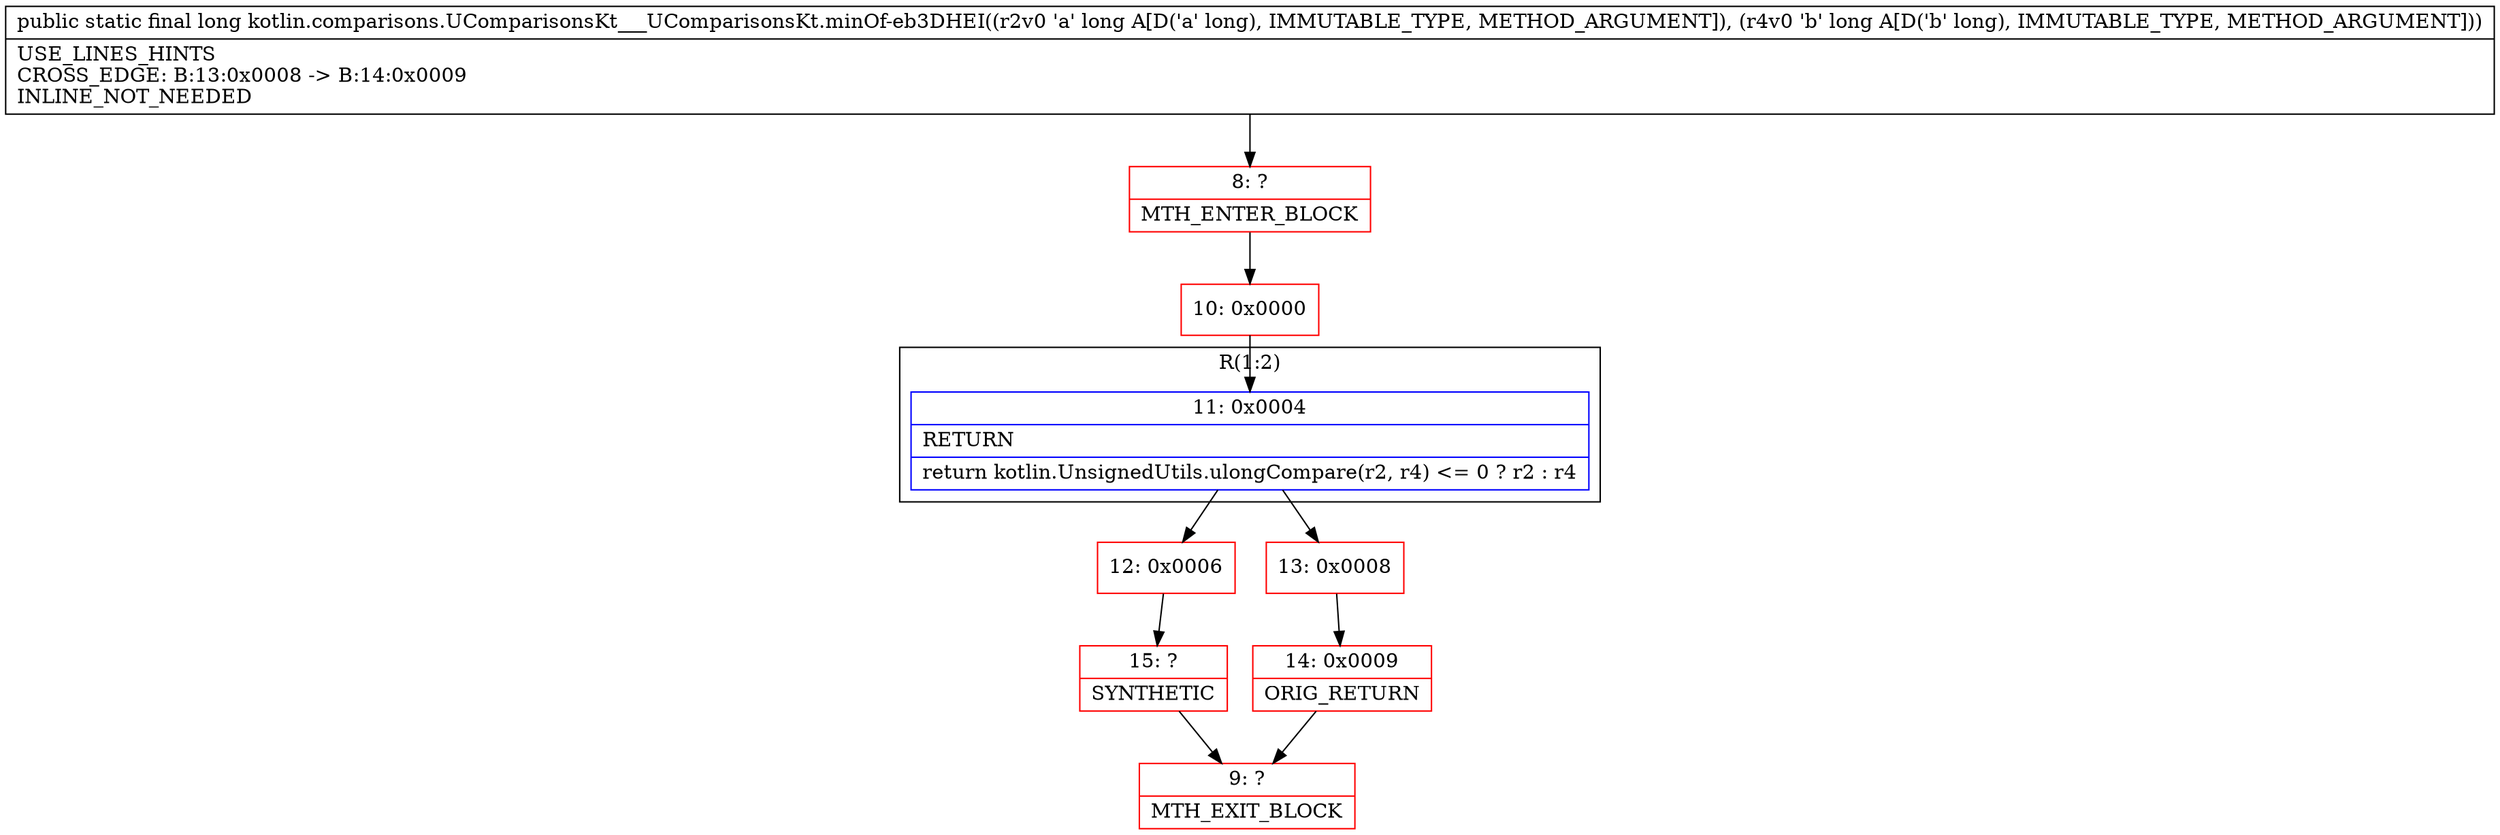 digraph "CFG forkotlin.comparisons.UComparisonsKt___UComparisonsKt.minOf\-eb3DHEI(JJ)J" {
subgraph cluster_Region_48027234 {
label = "R(1:2)";
node [shape=record,color=blue];
Node_11 [shape=record,label="{11\:\ 0x0004|RETURN\l|return kotlin.UnsignedUtils.ulongCompare(r2, r4) \<= 0 ? r2 : r4\l}"];
}
Node_8 [shape=record,color=red,label="{8\:\ ?|MTH_ENTER_BLOCK\l}"];
Node_10 [shape=record,color=red,label="{10\:\ 0x0000}"];
Node_12 [shape=record,color=red,label="{12\:\ 0x0006}"];
Node_15 [shape=record,color=red,label="{15\:\ ?|SYNTHETIC\l}"];
Node_9 [shape=record,color=red,label="{9\:\ ?|MTH_EXIT_BLOCK\l}"];
Node_13 [shape=record,color=red,label="{13\:\ 0x0008}"];
Node_14 [shape=record,color=red,label="{14\:\ 0x0009|ORIG_RETURN\l}"];
MethodNode[shape=record,label="{public static final long kotlin.comparisons.UComparisonsKt___UComparisonsKt.minOf\-eb3DHEI((r2v0 'a' long A[D('a' long), IMMUTABLE_TYPE, METHOD_ARGUMENT]), (r4v0 'b' long A[D('b' long), IMMUTABLE_TYPE, METHOD_ARGUMENT]))  | USE_LINES_HINTS\lCROSS_EDGE: B:13:0x0008 \-\> B:14:0x0009\lINLINE_NOT_NEEDED\l}"];
MethodNode -> Node_8;Node_11 -> Node_12;
Node_11 -> Node_13;
Node_8 -> Node_10;
Node_10 -> Node_11;
Node_12 -> Node_15;
Node_15 -> Node_9;
Node_13 -> Node_14;
Node_14 -> Node_9;
}

